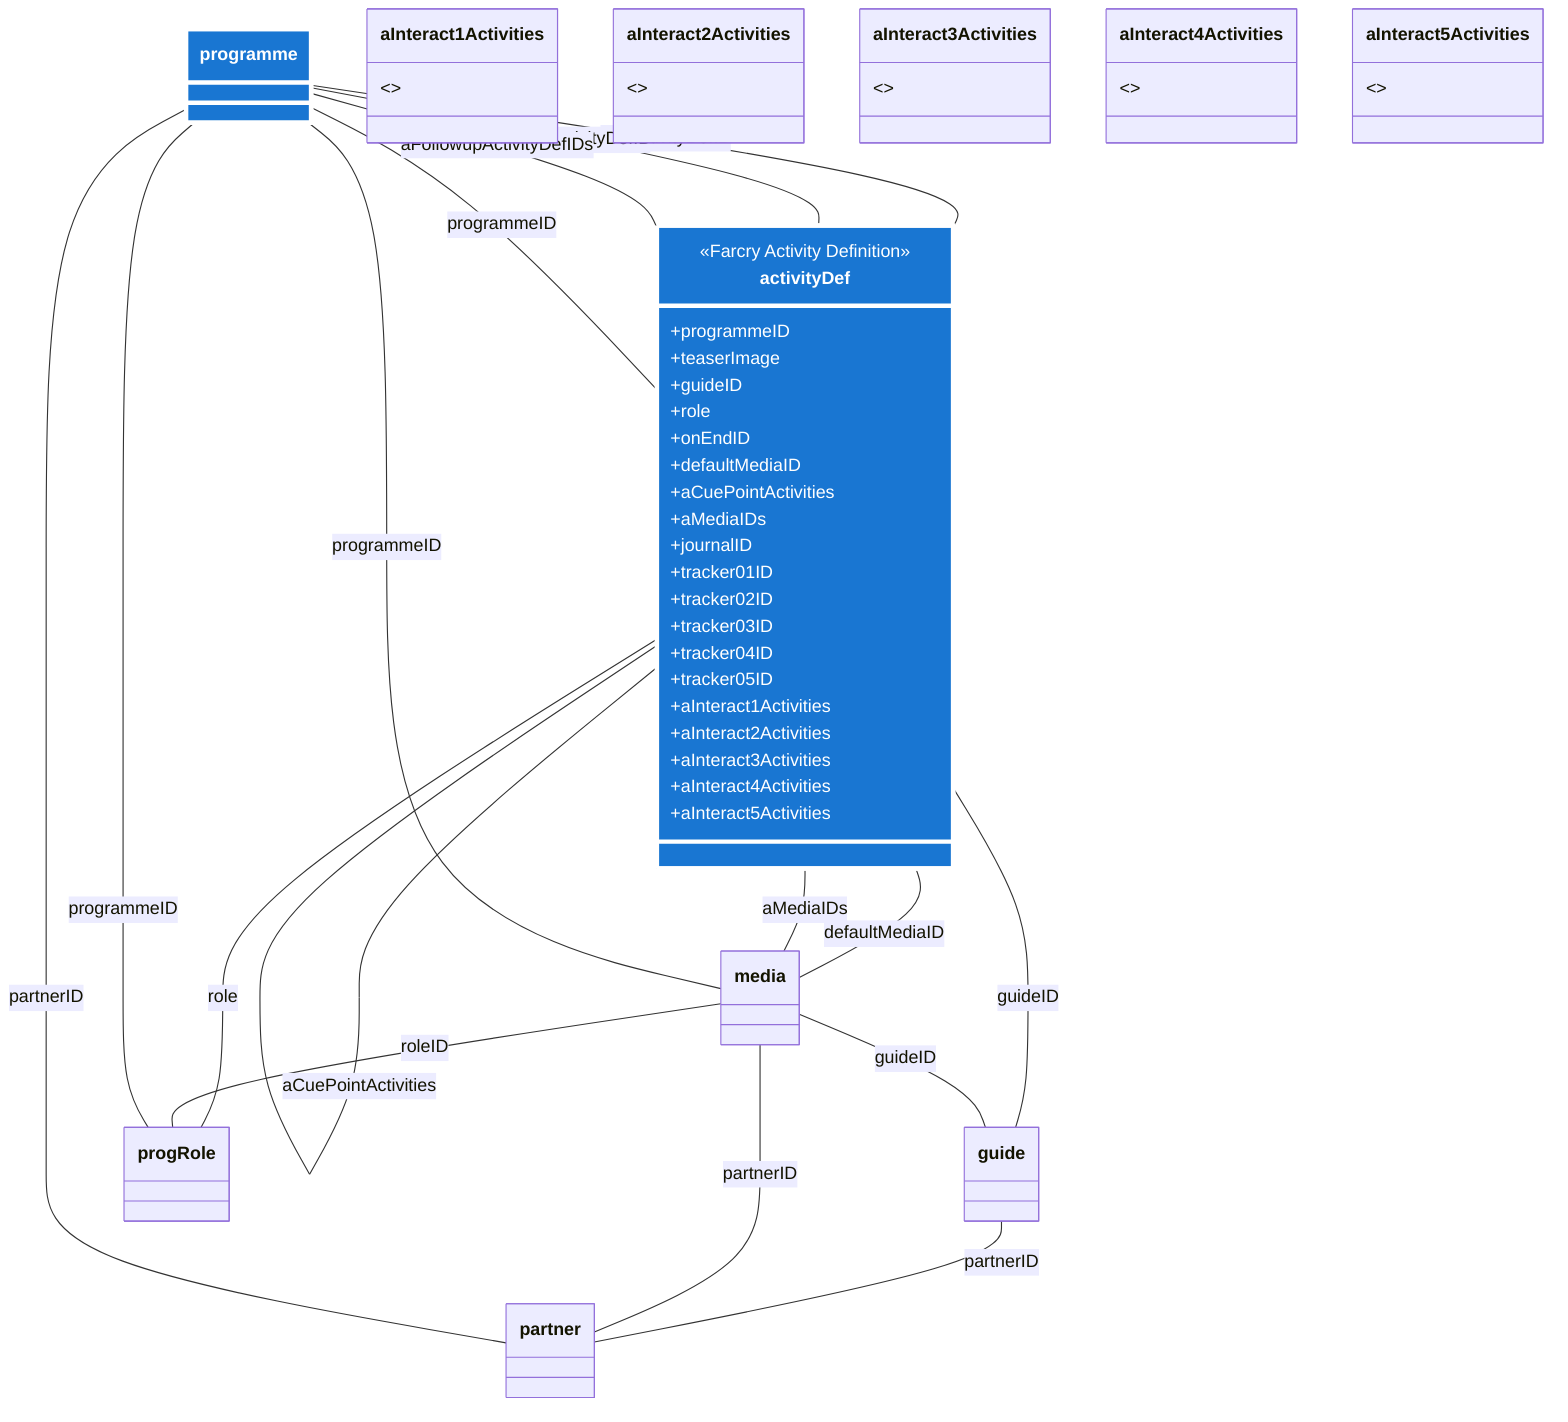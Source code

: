 classDiagram
    class programme
    class guide
    class progRole
    class media
    class partner
    class activityDef {
        <<Farcry Activity Definition>>
        %% Core Properties %%
        +programmeID
        +teaserImage
        +guideID
        +role
        +onEndID
        +defaultMediaID
        +aCuePointActivities
        +aMediaIDs
        +journalID
        %% Tracker IDs %%
        +tracker01ID
        +tracker02ID
        +tracker03ID
        +tracker04ID
        +tracker05ID
        %% Interact Activities %%
        +aInteract1Activities
        +aInteract2Activities
        +aInteract3Activities
        +aInteract4Activities
        +aInteract5Activities
    }
    class aInteract1Activities
    aInteract1Activities : <<Interact 1 Activities>>
    class aInteract2Activities
    aInteract2Activities : <<Interact 2 Activities>>
    class aInteract3Activities
    aInteract3Activities : <<Interact 3 Activities>>
    class aInteract4Activities
    aInteract4Activities : <<Interact 4 Activities>>
    class aInteract5Activities
    aInteract5Activities : <<Interact 5 Activities>>
    %% Interact Activity Relationships %%
    activityDef -- activityDef : aInteract1Activities
    activityDef -- activityDef : aInteract2Activities
    activityDef -- activityDef : aInteract3Activities
    activityDef -- activityDef : aInteract4Activities
    activityDef -- activityDef : aInteract5Activities
    activityDef -- programme : programmeID
    activityDef -- guide : guideID
    activityDef -- progRole : role
    activityDef -- activityDef : onEndID
    activityDef -- media : defaultMediaID
    activityDef -- activityDef : aCuePointActivities
    activityDef -- media : aMediaIDs
    guide -- partner : partnerID
    media -- guide : guideID
    media -- partner : partnerID
    media -- programme : programmeID
    media -- progRole : roleID
    programme -- partner : partnerID
    programme -- activityDef : firstActivityDefID
    programme -- activityDef : lastActivityDefID
    programme -- activityDef : aFollowupActivityDefIDs
    progRole -- programme : programmeID
style SSQ_HUB fill:#e0e0e0,stroke:#bdbdbd,stroke-width:0px,color:#333
style member fill:#1976d2,stroke:#fff,stroke-width:4px,color:#fff
style progMember fill:#1976d2,stroke:#fff,stroke-width:4px,color:#fff
style activity fill:#1976d2,stroke:#fff,stroke-width:4px,color:#fff
style activityDef fill:#1976d2,stroke:#fff,stroke-width:4px,color:#fff
style programme fill:#1976d2,stroke:#fff,stroke-width:4px,color:#fff
style journal fill:#1976d2,stroke:#fff,stroke-width:4px,color:#fff
style tracker fill:#43a047,stroke:#fff,stroke-width:4px,color:#fff
style report fill:#388e3c,stroke:#fff,stroke-width:3px,color:#fff
style moduleDef fill:#388e3c,stroke:#fff,stroke-width:3px,color:#fff
style module fill:#388e3c,stroke:#fff,stroke-width:3px,color:#fff
style SSQ_arthritis01 fill:#b39ddb,stroke:#7e57c2,stroke-width:2px,color:#222
style SSQ_pain01 fill:#b39ddb,stroke:#7e57c2,stroke-width:2px,color:#222
style SSQ_stress01 fill:#b39ddb,stroke:#7e57c2,stroke-width:2px,color:#222